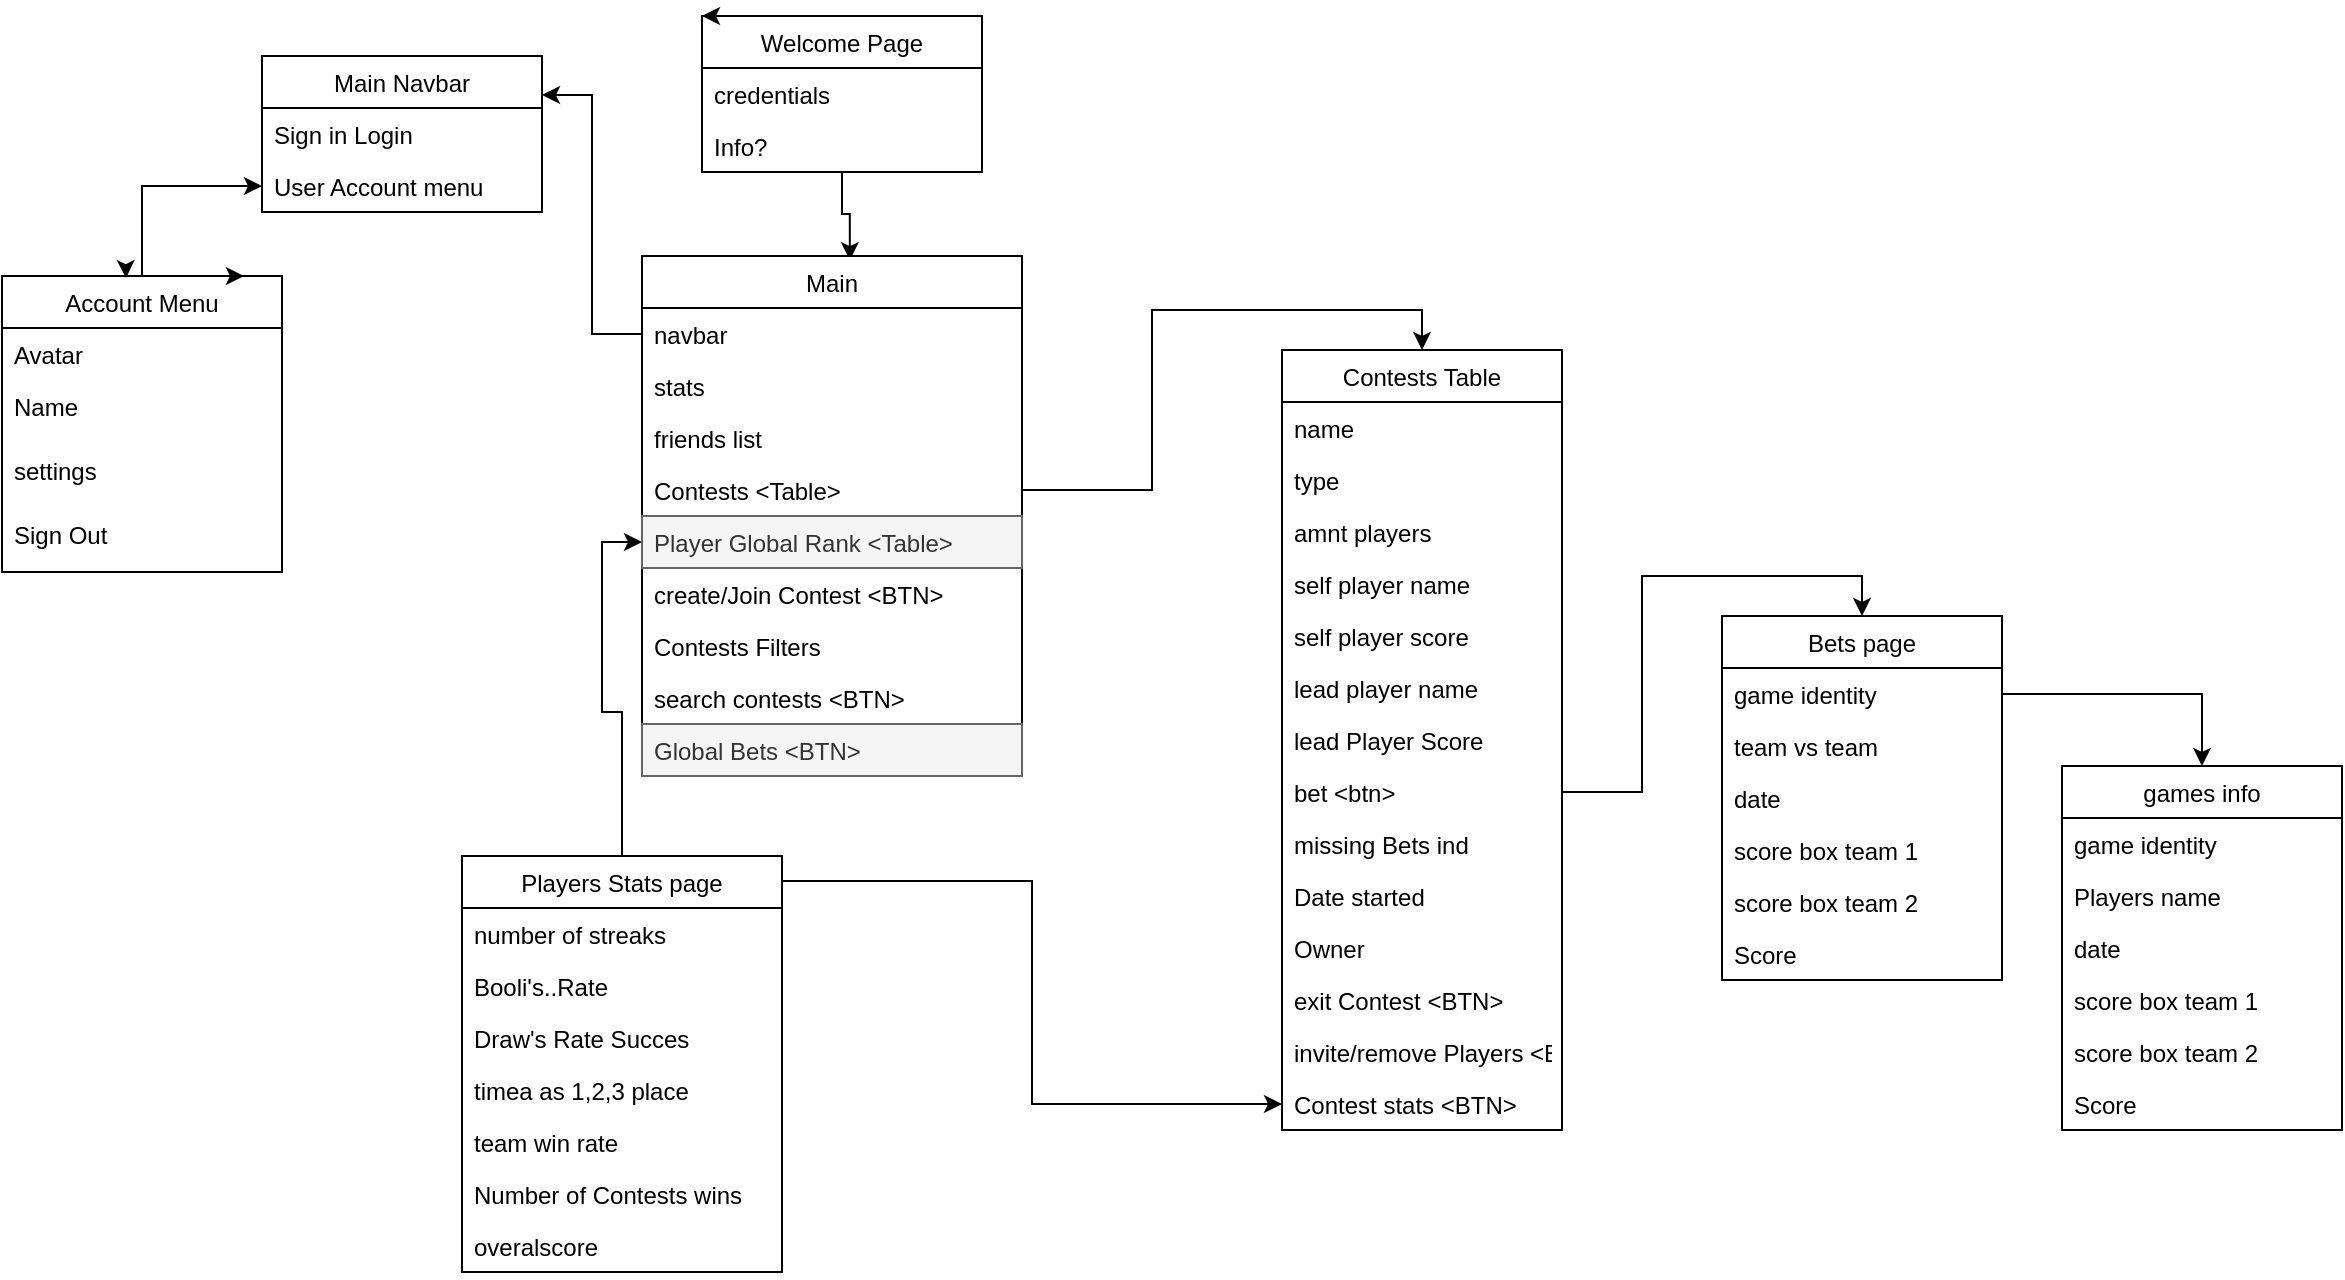 <mxfile version="14.8.4" type="device"><diagram id="_QfQLvFHogWssctAXw9D" name="Page-1"><mxGraphModel dx="1422" dy="825" grid="1" gridSize="10" guides="1" tooltips="1" connect="1" arrows="1" fold="1" page="1" pageScale="1" pageWidth="850" pageHeight="1100" math="0" shadow="0"><root><mxCell id="0"/><mxCell id="1" parent="0"/><mxCell id="hXvkeEfj8pwJf6ToXL-F-1" style="edgeStyle=orthogonalEdgeStyle;rounded=0;orthogonalLoop=1;jettySize=auto;html=1;entryX=0.547;entryY=0.008;entryDx=0;entryDy=0;entryPerimeter=0;" edge="1" parent="1" source="hXvkeEfj8pwJf6ToXL-F-2" target="hXvkeEfj8pwJf6ToXL-F-5"><mxGeometry relative="1" as="geometry"/></mxCell><mxCell id="hXvkeEfj8pwJf6ToXL-F-2" value="Welcome Page" style="swimlane;fontStyle=0;childLayout=stackLayout;horizontal=1;startSize=26;horizontalStack=0;resizeParent=1;resizeParentMax=0;resizeLast=0;collapsible=1;marginBottom=0;" vertex="1" parent="1"><mxGeometry x="430" y="50" width="140" height="78" as="geometry"/></mxCell><mxCell id="hXvkeEfj8pwJf6ToXL-F-3" value="credentials" style="text;strokeColor=none;fillColor=none;align=left;verticalAlign=top;spacingLeft=4;spacingRight=4;overflow=hidden;rotatable=0;points=[[0,0.5],[1,0.5]];portConstraint=eastwest;" vertex="1" parent="hXvkeEfj8pwJf6ToXL-F-2"><mxGeometry y="26" width="140" height="26" as="geometry"/></mxCell><mxCell id="hXvkeEfj8pwJf6ToXL-F-4" value="Info?" style="text;strokeColor=none;fillColor=none;align=left;verticalAlign=top;spacingLeft=4;spacingRight=4;overflow=hidden;rotatable=0;points=[[0,0.5],[1,0.5]];portConstraint=eastwest;" vertex="1" parent="hXvkeEfj8pwJf6ToXL-F-2"><mxGeometry y="52" width="140" height="26" as="geometry"/></mxCell><mxCell id="hXvkeEfj8pwJf6ToXL-F-5" value="Main" style="swimlane;fontStyle=0;childLayout=stackLayout;horizontal=1;startSize=26;horizontalStack=0;resizeParent=1;resizeParentMax=0;resizeLast=0;collapsible=1;marginBottom=0;" vertex="1" parent="1"><mxGeometry x="400" y="170" width="190" height="260" as="geometry"><mxRectangle x="310" y="210" width="60" height="26" as="alternateBounds"/></mxGeometry></mxCell><mxCell id="hXvkeEfj8pwJf6ToXL-F-6" value="navbar" style="text;strokeColor=none;fillColor=none;align=left;verticalAlign=top;spacingLeft=4;spacingRight=4;overflow=hidden;rotatable=0;points=[[0,0.5],[1,0.5]];portConstraint=eastwest;" vertex="1" parent="hXvkeEfj8pwJf6ToXL-F-5"><mxGeometry y="26" width="190" height="26" as="geometry"/></mxCell><mxCell id="hXvkeEfj8pwJf6ToXL-F-7" value="stats" style="text;strokeColor=none;fillColor=none;align=left;verticalAlign=top;spacingLeft=4;spacingRight=4;overflow=hidden;rotatable=0;points=[[0,0.5],[1,0.5]];portConstraint=eastwest;" vertex="1" parent="hXvkeEfj8pwJf6ToXL-F-5"><mxGeometry y="52" width="190" height="26" as="geometry"/></mxCell><mxCell id="hXvkeEfj8pwJf6ToXL-F-8" value="friends list   " style="text;strokeColor=none;fillColor=none;align=left;verticalAlign=top;spacingLeft=4;spacingRight=4;overflow=hidden;rotatable=0;points=[[0,0.5],[1,0.5]];portConstraint=eastwest;" vertex="1" parent="hXvkeEfj8pwJf6ToXL-F-5"><mxGeometry y="78" width="190" height="26" as="geometry"/></mxCell><mxCell id="hXvkeEfj8pwJf6ToXL-F-9" value="Contests &lt;Table&gt;" style="text;strokeColor=none;fillColor=none;align=left;verticalAlign=top;spacingLeft=4;spacingRight=4;overflow=hidden;rotatable=0;points=[[0,0.5],[1,0.5]];portConstraint=eastwest;" vertex="1" parent="hXvkeEfj8pwJf6ToXL-F-5"><mxGeometry y="104" width="190" height="26" as="geometry"/></mxCell><mxCell id="hXvkeEfj8pwJf6ToXL-F-10" value="Player Global Rank &lt;Table&gt;" style="text;strokeColor=#666666;fillColor=#f5f5f5;align=left;verticalAlign=top;spacingLeft=4;spacingRight=4;overflow=hidden;rotatable=0;points=[[0,0.5],[1,0.5]];portConstraint=eastwest;fontColor=#333333;" vertex="1" parent="hXvkeEfj8pwJf6ToXL-F-5"><mxGeometry y="130" width="190" height="26" as="geometry"/></mxCell><mxCell id="hXvkeEfj8pwJf6ToXL-F-11" value="create/Join Contest &lt;BTN&gt;" style="text;strokeColor=none;fillColor=none;align=left;verticalAlign=top;spacingLeft=4;spacingRight=4;overflow=hidden;rotatable=0;points=[[0,0.5],[1,0.5]];portConstraint=eastwest;" vertex="1" parent="hXvkeEfj8pwJf6ToXL-F-5"><mxGeometry y="156" width="190" height="26" as="geometry"/></mxCell><mxCell id="hXvkeEfj8pwJf6ToXL-F-12" value="Contests Filters" style="text;strokeColor=none;fillColor=none;align=left;verticalAlign=top;spacingLeft=4;spacingRight=4;overflow=hidden;rotatable=0;points=[[0,0.5],[1,0.5]];portConstraint=eastwest;" vertex="1" parent="hXvkeEfj8pwJf6ToXL-F-5"><mxGeometry y="182" width="190" height="26" as="geometry"/></mxCell><mxCell id="hXvkeEfj8pwJf6ToXL-F-13" value="search contests &lt;BTN&gt;" style="text;strokeColor=none;fillColor=none;align=left;verticalAlign=top;spacingLeft=4;spacingRight=4;overflow=hidden;rotatable=0;points=[[0,0.5],[1,0.5]];portConstraint=eastwest;" vertex="1" parent="hXvkeEfj8pwJf6ToXL-F-5"><mxGeometry y="208" width="190" height="26" as="geometry"/></mxCell><mxCell id="hXvkeEfj8pwJf6ToXL-F-14" value="Global Bets &lt;BTN&gt;" style="text;strokeColor=#666666;fillColor=#f5f5f5;align=left;verticalAlign=top;spacingLeft=4;spacingRight=4;overflow=hidden;rotatable=0;points=[[0,0.5],[1,0.5]];portConstraint=eastwest;fontColor=#333333;" vertex="1" parent="hXvkeEfj8pwJf6ToXL-F-5"><mxGeometry y="234" width="190" height="26" as="geometry"/></mxCell><mxCell id="hXvkeEfj8pwJf6ToXL-F-15" value="Main Navbar" style="swimlane;fontStyle=0;childLayout=stackLayout;horizontal=1;startSize=26;horizontalStack=0;resizeParent=1;resizeParentMax=0;resizeLast=0;collapsible=1;marginBottom=0;" vertex="1" parent="1"><mxGeometry x="210" y="70" width="140" height="78" as="geometry"><mxRectangle x="310" y="210" width="60" height="26" as="alternateBounds"/></mxGeometry></mxCell><mxCell id="hXvkeEfj8pwJf6ToXL-F-16" value="Sign in Login" style="text;strokeColor=none;fillColor=none;align=left;verticalAlign=top;spacingLeft=4;spacingRight=4;overflow=hidden;rotatable=0;points=[[0,0.5],[1,0.5]];portConstraint=eastwest;" vertex="1" parent="hXvkeEfj8pwJf6ToXL-F-15"><mxGeometry y="26" width="140" height="26" as="geometry"/></mxCell><mxCell id="hXvkeEfj8pwJf6ToXL-F-17" value="User Account menu" style="text;strokeColor=none;fillColor=none;align=left;verticalAlign=top;spacingLeft=4;spacingRight=4;overflow=hidden;rotatable=0;points=[[0,0.5],[1,0.5]];portConstraint=eastwest;" vertex="1" parent="hXvkeEfj8pwJf6ToXL-F-15"><mxGeometry y="52" width="140" height="26" as="geometry"/></mxCell><mxCell id="hXvkeEfj8pwJf6ToXL-F-18" style="edgeStyle=orthogonalEdgeStyle;rounded=0;orthogonalLoop=1;jettySize=auto;html=1;exitX=0.5;exitY=0;exitDx=0;exitDy=0;entryX=0;entryY=0.5;entryDx=0;entryDy=0;" edge="1" parent="1" source="hXvkeEfj8pwJf6ToXL-F-19" target="hXvkeEfj8pwJf6ToXL-F-17"><mxGeometry relative="1" as="geometry"/></mxCell><mxCell id="hXvkeEfj8pwJf6ToXL-F-19" value="Account Menu" style="swimlane;fontStyle=0;childLayout=stackLayout;horizontal=1;startSize=26;horizontalStack=0;resizeParent=1;resizeParentMax=0;resizeLast=0;collapsible=1;marginBottom=0;" vertex="1" parent="1"><mxGeometry x="80" y="180" width="140" height="148" as="geometry"><mxRectangle x="310" y="210" width="60" height="26" as="alternateBounds"/></mxGeometry></mxCell><mxCell id="hXvkeEfj8pwJf6ToXL-F-20" value="Avatar" style="text;strokeColor=none;fillColor=none;align=left;verticalAlign=top;spacingLeft=4;spacingRight=4;overflow=hidden;rotatable=0;points=[[0,0.5],[1,0.5]];portConstraint=eastwest;" vertex="1" parent="hXvkeEfj8pwJf6ToXL-F-19"><mxGeometry y="26" width="140" height="26" as="geometry"/></mxCell><mxCell id="hXvkeEfj8pwJf6ToXL-F-21" value="Name" style="text;strokeColor=none;fillColor=none;align=left;verticalAlign=top;spacingLeft=4;spacingRight=4;overflow=hidden;rotatable=0;points=[[0,0.5],[1,0.5]];portConstraint=eastwest;" vertex="1" parent="hXvkeEfj8pwJf6ToXL-F-19"><mxGeometry y="52" width="140" height="32" as="geometry"/></mxCell><mxCell id="hXvkeEfj8pwJf6ToXL-F-22" value="settings" style="text;strokeColor=none;fillColor=none;align=left;verticalAlign=top;spacingLeft=4;spacingRight=4;overflow=hidden;rotatable=0;points=[[0,0.5],[1,0.5]];portConstraint=eastwest;" vertex="1" parent="hXvkeEfj8pwJf6ToXL-F-19"><mxGeometry y="84" width="140" height="32" as="geometry"/></mxCell><mxCell id="hXvkeEfj8pwJf6ToXL-F-23" value="Sign Out" style="text;strokeColor=none;fillColor=none;align=left;verticalAlign=top;spacingLeft=4;spacingRight=4;overflow=hidden;rotatable=0;points=[[0,0.5],[1,0.5]];portConstraint=eastwest;" vertex="1" parent="hXvkeEfj8pwJf6ToXL-F-19"><mxGeometry y="116" width="140" height="32" as="geometry"/></mxCell><mxCell id="hXvkeEfj8pwJf6ToXL-F-24" style="edgeStyle=orthogonalEdgeStyle;rounded=0;orthogonalLoop=1;jettySize=auto;html=1;exitX=0;exitY=0.5;exitDx=0;exitDy=0;entryX=1;entryY=0.25;entryDx=0;entryDy=0;" edge="1" parent="1" source="hXvkeEfj8pwJf6ToXL-F-6" target="hXvkeEfj8pwJf6ToXL-F-15"><mxGeometry relative="1" as="geometry"/></mxCell><mxCell id="hXvkeEfj8pwJf6ToXL-F-25" style="edgeStyle=orthogonalEdgeStyle;rounded=0;orthogonalLoop=1;jettySize=auto;html=1;exitX=0.75;exitY=0;exitDx=0;exitDy=0;entryX=0.864;entryY=0;entryDx=0;entryDy=0;entryPerimeter=0;" edge="1" parent="1" source="hXvkeEfj8pwJf6ToXL-F-19" target="hXvkeEfj8pwJf6ToXL-F-19"><mxGeometry relative="1" as="geometry"/></mxCell><mxCell id="hXvkeEfj8pwJf6ToXL-F-26" style="edgeStyle=orthogonalEdgeStyle;rounded=0;orthogonalLoop=1;jettySize=auto;html=1;exitX=0.5;exitY=0;exitDx=0;exitDy=0;entryX=0.443;entryY=0.007;entryDx=0;entryDy=0;entryPerimeter=0;" edge="1" parent="1" source="hXvkeEfj8pwJf6ToXL-F-19" target="hXvkeEfj8pwJf6ToXL-F-19"><mxGeometry relative="1" as="geometry"/></mxCell><mxCell id="hXvkeEfj8pwJf6ToXL-F-27" value="Contests Table" style="swimlane;fontStyle=0;childLayout=stackLayout;horizontal=1;startSize=26;horizontalStack=0;resizeParent=1;resizeParentMax=0;resizeLast=0;collapsible=1;marginBottom=0;" vertex="1" parent="1"><mxGeometry x="720" y="217" width="140" height="390" as="geometry"><mxRectangle x="660" y="170" width="130" height="26" as="alternateBounds"/></mxGeometry></mxCell><mxCell id="hXvkeEfj8pwJf6ToXL-F-28" value="name" style="text;strokeColor=none;fillColor=none;align=left;verticalAlign=top;spacingLeft=4;spacingRight=4;overflow=hidden;rotatable=0;points=[[0,0.5],[1,0.5]];portConstraint=eastwest;" vertex="1" parent="hXvkeEfj8pwJf6ToXL-F-27"><mxGeometry y="26" width="140" height="26" as="geometry"/></mxCell><mxCell id="hXvkeEfj8pwJf6ToXL-F-29" value="type" style="text;strokeColor=none;fillColor=none;align=left;verticalAlign=top;spacingLeft=4;spacingRight=4;overflow=hidden;rotatable=0;points=[[0,0.5],[1,0.5]];portConstraint=eastwest;" vertex="1" parent="hXvkeEfj8pwJf6ToXL-F-27"><mxGeometry y="52" width="140" height="26" as="geometry"/></mxCell><mxCell id="hXvkeEfj8pwJf6ToXL-F-30" value="amnt players" style="text;strokeColor=none;fillColor=none;align=left;verticalAlign=top;spacingLeft=4;spacingRight=4;overflow=hidden;rotatable=0;points=[[0,0.5],[1,0.5]];portConstraint=eastwest;" vertex="1" parent="hXvkeEfj8pwJf6ToXL-F-27"><mxGeometry y="78" width="140" height="26" as="geometry"/></mxCell><mxCell id="hXvkeEfj8pwJf6ToXL-F-31" value="self player name" style="text;strokeColor=none;fillColor=none;align=left;verticalAlign=top;spacingLeft=4;spacingRight=4;overflow=hidden;rotatable=0;points=[[0,0.5],[1,0.5]];portConstraint=eastwest;" vertex="1" parent="hXvkeEfj8pwJf6ToXL-F-27"><mxGeometry y="104" width="140" height="26" as="geometry"/></mxCell><mxCell id="hXvkeEfj8pwJf6ToXL-F-32" value="self player score" style="text;strokeColor=none;fillColor=none;align=left;verticalAlign=top;spacingLeft=4;spacingRight=4;overflow=hidden;rotatable=0;points=[[0,0.5],[1,0.5]];portConstraint=eastwest;" vertex="1" parent="hXvkeEfj8pwJf6ToXL-F-27"><mxGeometry y="130" width="140" height="26" as="geometry"/></mxCell><mxCell id="hXvkeEfj8pwJf6ToXL-F-33" value="lead player name" style="text;strokeColor=none;fillColor=none;align=left;verticalAlign=top;spacingLeft=4;spacingRight=4;overflow=hidden;rotatable=0;points=[[0,0.5],[1,0.5]];portConstraint=eastwest;" vertex="1" parent="hXvkeEfj8pwJf6ToXL-F-27"><mxGeometry y="156" width="140" height="26" as="geometry"/></mxCell><mxCell id="hXvkeEfj8pwJf6ToXL-F-34" value="lead Player Score" style="text;strokeColor=none;fillColor=none;align=left;verticalAlign=top;spacingLeft=4;spacingRight=4;overflow=hidden;rotatable=0;points=[[0,0.5],[1,0.5]];portConstraint=eastwest;" vertex="1" parent="hXvkeEfj8pwJf6ToXL-F-27"><mxGeometry y="182" width="140" height="26" as="geometry"/></mxCell><mxCell id="hXvkeEfj8pwJf6ToXL-F-35" value="bet &lt;btn&gt;" style="text;strokeColor=none;fillColor=none;align=left;verticalAlign=top;spacingLeft=4;spacingRight=4;overflow=hidden;rotatable=0;points=[[0,0.5],[1,0.5]];portConstraint=eastwest;" vertex="1" parent="hXvkeEfj8pwJf6ToXL-F-27"><mxGeometry y="208" width="140" height="26" as="geometry"/></mxCell><mxCell id="hXvkeEfj8pwJf6ToXL-F-36" value="missing Bets ind" style="text;strokeColor=none;fillColor=none;align=left;verticalAlign=top;spacingLeft=4;spacingRight=4;overflow=hidden;rotatable=0;points=[[0,0.5],[1,0.5]];portConstraint=eastwest;" vertex="1" parent="hXvkeEfj8pwJf6ToXL-F-27"><mxGeometry y="234" width="140" height="26" as="geometry"/></mxCell><mxCell id="hXvkeEfj8pwJf6ToXL-F-37" value="Date started" style="text;strokeColor=none;fillColor=none;align=left;verticalAlign=top;spacingLeft=4;spacingRight=4;overflow=hidden;rotatable=0;points=[[0,0.5],[1,0.5]];portConstraint=eastwest;" vertex="1" parent="hXvkeEfj8pwJf6ToXL-F-27"><mxGeometry y="260" width="140" height="26" as="geometry"/></mxCell><mxCell id="hXvkeEfj8pwJf6ToXL-F-38" value="Owner" style="text;strokeColor=none;fillColor=none;align=left;verticalAlign=top;spacingLeft=4;spacingRight=4;overflow=hidden;rotatable=0;points=[[0,0.5],[1,0.5]];portConstraint=eastwest;" vertex="1" parent="hXvkeEfj8pwJf6ToXL-F-27"><mxGeometry y="286" width="140" height="26" as="geometry"/></mxCell><mxCell id="hXvkeEfj8pwJf6ToXL-F-39" value="exit Contest &lt;BTN&gt;" style="text;strokeColor=none;fillColor=none;align=left;verticalAlign=top;spacingLeft=4;spacingRight=4;overflow=hidden;rotatable=0;points=[[0,0.5],[1,0.5]];portConstraint=eastwest;" vertex="1" parent="hXvkeEfj8pwJf6ToXL-F-27"><mxGeometry y="312" width="140" height="26" as="geometry"/></mxCell><mxCell id="hXvkeEfj8pwJf6ToXL-F-40" value="invite/remove Players &lt;BTN&gt;" style="text;strokeColor=none;fillColor=none;align=left;verticalAlign=top;spacingLeft=4;spacingRight=4;overflow=hidden;rotatable=0;points=[[0,0.5],[1,0.5]];portConstraint=eastwest;" vertex="1" parent="hXvkeEfj8pwJf6ToXL-F-27"><mxGeometry y="338" width="140" height="26" as="geometry"/></mxCell><mxCell id="hXvkeEfj8pwJf6ToXL-F-41" value="Contest stats &lt;BTN&gt;" style="text;strokeColor=none;fillColor=none;align=left;verticalAlign=top;spacingLeft=4;spacingRight=4;overflow=hidden;rotatable=0;points=[[0,0.5],[1,0.5]];portConstraint=eastwest;" vertex="1" parent="hXvkeEfj8pwJf6ToXL-F-27"><mxGeometry y="364" width="140" height="26" as="geometry"/></mxCell><mxCell id="hXvkeEfj8pwJf6ToXL-F-42" style="edgeStyle=orthogonalEdgeStyle;rounded=0;orthogonalLoop=1;jettySize=auto;html=1;exitX=1;exitY=0.5;exitDx=0;exitDy=0;entryX=0.5;entryY=0;entryDx=0;entryDy=0;" edge="1" parent="1" source="hXvkeEfj8pwJf6ToXL-F-9" target="hXvkeEfj8pwJf6ToXL-F-27"><mxGeometry relative="1" as="geometry"/></mxCell><mxCell id="hXvkeEfj8pwJf6ToXL-F-43" value="Bets page" style="swimlane;fontStyle=0;childLayout=stackLayout;horizontal=1;startSize=26;horizontalStack=0;resizeParent=1;resizeParentMax=0;resizeLast=0;collapsible=1;marginBottom=0;" vertex="1" parent="1"><mxGeometry x="940" y="350" width="140" height="182" as="geometry"/></mxCell><mxCell id="hXvkeEfj8pwJf6ToXL-F-44" value="game identity" style="text;strokeColor=none;fillColor=none;align=left;verticalAlign=top;spacingLeft=4;spacingRight=4;overflow=hidden;rotatable=0;points=[[0,0.5],[1,0.5]];portConstraint=eastwest;" vertex="1" parent="hXvkeEfj8pwJf6ToXL-F-43"><mxGeometry y="26" width="140" height="26" as="geometry"/></mxCell><mxCell id="hXvkeEfj8pwJf6ToXL-F-45" value="team vs team   " style="text;strokeColor=none;fillColor=none;align=left;verticalAlign=top;spacingLeft=4;spacingRight=4;overflow=hidden;rotatable=0;points=[[0,0.5],[1,0.5]];portConstraint=eastwest;" vertex="1" parent="hXvkeEfj8pwJf6ToXL-F-43"><mxGeometry y="52" width="140" height="26" as="geometry"/></mxCell><mxCell id="hXvkeEfj8pwJf6ToXL-F-46" value="date" style="text;strokeColor=none;fillColor=none;align=left;verticalAlign=top;spacingLeft=4;spacingRight=4;overflow=hidden;rotatable=0;points=[[0,0.5],[1,0.5]];portConstraint=eastwest;" vertex="1" parent="hXvkeEfj8pwJf6ToXL-F-43"><mxGeometry y="78" width="140" height="26" as="geometry"/></mxCell><mxCell id="hXvkeEfj8pwJf6ToXL-F-47" value="score box team 1" style="text;strokeColor=none;fillColor=none;align=left;verticalAlign=top;spacingLeft=4;spacingRight=4;overflow=hidden;rotatable=0;points=[[0,0.5],[1,0.5]];portConstraint=eastwest;" vertex="1" parent="hXvkeEfj8pwJf6ToXL-F-43"><mxGeometry y="104" width="140" height="26" as="geometry"/></mxCell><mxCell id="hXvkeEfj8pwJf6ToXL-F-48" value="score box team 2" style="text;strokeColor=none;fillColor=none;align=left;verticalAlign=top;spacingLeft=4;spacingRight=4;overflow=hidden;rotatable=0;points=[[0,0.5],[1,0.5]];portConstraint=eastwest;" vertex="1" parent="hXvkeEfj8pwJf6ToXL-F-43"><mxGeometry y="130" width="140" height="26" as="geometry"/></mxCell><mxCell id="hXvkeEfj8pwJf6ToXL-F-49" value="Score" style="text;strokeColor=none;fillColor=none;align=left;verticalAlign=top;spacingLeft=4;spacingRight=4;overflow=hidden;rotatable=0;points=[[0,0.5],[1,0.5]];portConstraint=eastwest;" vertex="1" parent="hXvkeEfj8pwJf6ToXL-F-43"><mxGeometry y="156" width="140" height="26" as="geometry"/></mxCell><mxCell id="hXvkeEfj8pwJf6ToXL-F-50" value="games info" style="swimlane;fontStyle=0;childLayout=stackLayout;horizontal=1;startSize=26;horizontalStack=0;resizeParent=1;resizeParentMax=0;resizeLast=0;collapsible=1;marginBottom=0;" vertex="1" parent="1"><mxGeometry x="1110" y="425" width="140" height="182" as="geometry"/></mxCell><mxCell id="hXvkeEfj8pwJf6ToXL-F-51" value="game identity" style="text;strokeColor=none;fillColor=none;align=left;verticalAlign=top;spacingLeft=4;spacingRight=4;overflow=hidden;rotatable=0;points=[[0,0.5],[1,0.5]];portConstraint=eastwest;" vertex="1" parent="hXvkeEfj8pwJf6ToXL-F-50"><mxGeometry y="26" width="140" height="26" as="geometry"/></mxCell><mxCell id="hXvkeEfj8pwJf6ToXL-F-52" value="Players name" style="text;strokeColor=none;fillColor=none;align=left;verticalAlign=top;spacingLeft=4;spacingRight=4;overflow=hidden;rotatable=0;points=[[0,0.5],[1,0.5]];portConstraint=eastwest;" vertex="1" parent="hXvkeEfj8pwJf6ToXL-F-50"><mxGeometry y="52" width="140" height="26" as="geometry"/></mxCell><mxCell id="hXvkeEfj8pwJf6ToXL-F-53" value="date" style="text;strokeColor=none;fillColor=none;align=left;verticalAlign=top;spacingLeft=4;spacingRight=4;overflow=hidden;rotatable=0;points=[[0,0.5],[1,0.5]];portConstraint=eastwest;" vertex="1" parent="hXvkeEfj8pwJf6ToXL-F-50"><mxGeometry y="78" width="140" height="26" as="geometry"/></mxCell><mxCell id="hXvkeEfj8pwJf6ToXL-F-54" value="score box team 1" style="text;strokeColor=none;fillColor=none;align=left;verticalAlign=top;spacingLeft=4;spacingRight=4;overflow=hidden;rotatable=0;points=[[0,0.5],[1,0.5]];portConstraint=eastwest;" vertex="1" parent="hXvkeEfj8pwJf6ToXL-F-50"><mxGeometry y="104" width="140" height="26" as="geometry"/></mxCell><mxCell id="hXvkeEfj8pwJf6ToXL-F-55" value="score box team 2" style="text;strokeColor=none;fillColor=none;align=left;verticalAlign=top;spacingLeft=4;spacingRight=4;overflow=hidden;rotatable=0;points=[[0,0.5],[1,0.5]];portConstraint=eastwest;" vertex="1" parent="hXvkeEfj8pwJf6ToXL-F-50"><mxGeometry y="130" width="140" height="26" as="geometry"/></mxCell><mxCell id="hXvkeEfj8pwJf6ToXL-F-56" value="Score" style="text;strokeColor=none;fillColor=none;align=left;verticalAlign=top;spacingLeft=4;spacingRight=4;overflow=hidden;rotatable=0;points=[[0,0.5],[1,0.5]];portConstraint=eastwest;" vertex="1" parent="hXvkeEfj8pwJf6ToXL-F-50"><mxGeometry y="156" width="140" height="26" as="geometry"/></mxCell><mxCell id="hXvkeEfj8pwJf6ToXL-F-57" style="edgeStyle=orthogonalEdgeStyle;rounded=0;orthogonalLoop=1;jettySize=auto;html=1;entryX=0.5;entryY=0;entryDx=0;entryDy=0;" edge="1" parent="1" source="hXvkeEfj8pwJf6ToXL-F-44" target="hXvkeEfj8pwJf6ToXL-F-50"><mxGeometry relative="1" as="geometry"/></mxCell><mxCell id="hXvkeEfj8pwJf6ToXL-F-58" style="edgeStyle=orthogonalEdgeStyle;rounded=0;orthogonalLoop=1;jettySize=auto;html=1;exitX=1;exitY=0.5;exitDx=0;exitDy=0;entryX=0.5;entryY=0;entryDx=0;entryDy=0;" edge="1" parent="1" source="hXvkeEfj8pwJf6ToXL-F-35" target="hXvkeEfj8pwJf6ToXL-F-43"><mxGeometry relative="1" as="geometry"/></mxCell><mxCell id="hXvkeEfj8pwJf6ToXL-F-59" style="edgeStyle=orthogonalEdgeStyle;rounded=0;orthogonalLoop=1;jettySize=auto;html=1;exitX=0.5;exitY=0;exitDx=0;exitDy=0;entryX=0;entryY=0.5;entryDx=0;entryDy=0;" edge="1" parent="1" source="hXvkeEfj8pwJf6ToXL-F-61" target="hXvkeEfj8pwJf6ToXL-F-10"><mxGeometry relative="1" as="geometry"/></mxCell><mxCell id="hXvkeEfj8pwJf6ToXL-F-60" style="edgeStyle=orthogonalEdgeStyle;rounded=0;orthogonalLoop=1;jettySize=auto;html=1;entryX=0;entryY=0.5;entryDx=0;entryDy=0;exitX=1;exitY=0.06;exitDx=0;exitDy=0;exitPerimeter=0;" edge="1" parent="1" source="hXvkeEfj8pwJf6ToXL-F-61" target="hXvkeEfj8pwJf6ToXL-F-41"><mxGeometry relative="1" as="geometry"/></mxCell><mxCell id="hXvkeEfj8pwJf6ToXL-F-61" value="Players Stats page" style="swimlane;fontStyle=0;childLayout=stackLayout;horizontal=1;startSize=26;horizontalStack=0;resizeParent=1;resizeParentMax=0;resizeLast=0;collapsible=1;marginBottom=0;" vertex="1" parent="1"><mxGeometry x="310" y="470" width="160" height="208" as="geometry"/></mxCell><mxCell id="hXvkeEfj8pwJf6ToXL-F-62" value="number of streaks" style="text;strokeColor=none;fillColor=none;align=left;verticalAlign=top;spacingLeft=4;spacingRight=4;overflow=hidden;rotatable=0;points=[[0,0.5],[1,0.5]];portConstraint=eastwest;" vertex="1" parent="hXvkeEfj8pwJf6ToXL-F-61"><mxGeometry y="26" width="160" height="26" as="geometry"/></mxCell><mxCell id="hXvkeEfj8pwJf6ToXL-F-63" value="Booli's..Rate" style="text;strokeColor=none;fillColor=none;align=left;verticalAlign=top;spacingLeft=4;spacingRight=4;overflow=hidden;rotatable=0;points=[[0,0.5],[1,0.5]];portConstraint=eastwest;" vertex="1" parent="hXvkeEfj8pwJf6ToXL-F-61"><mxGeometry y="52" width="160" height="26" as="geometry"/></mxCell><mxCell id="hXvkeEfj8pwJf6ToXL-F-64" value="Draw's Rate Succes" style="text;strokeColor=none;fillColor=none;align=left;verticalAlign=top;spacingLeft=4;spacingRight=4;overflow=hidden;rotatable=0;points=[[0,0.5],[1,0.5]];portConstraint=eastwest;" vertex="1" parent="hXvkeEfj8pwJf6ToXL-F-61"><mxGeometry y="78" width="160" height="26" as="geometry"/></mxCell><mxCell id="hXvkeEfj8pwJf6ToXL-F-65" value="timea as 1,2,3 place" style="text;strokeColor=none;fillColor=none;align=left;verticalAlign=top;spacingLeft=4;spacingRight=4;overflow=hidden;rotatable=0;points=[[0,0.5],[1,0.5]];portConstraint=eastwest;" vertex="1" parent="hXvkeEfj8pwJf6ToXL-F-61"><mxGeometry y="104" width="160" height="26" as="geometry"/></mxCell><mxCell id="hXvkeEfj8pwJf6ToXL-F-66" value="team win rate " style="text;strokeColor=none;fillColor=none;align=left;verticalAlign=top;spacingLeft=4;spacingRight=4;overflow=hidden;rotatable=0;points=[[0,0.5],[1,0.5]];portConstraint=eastwest;" vertex="1" parent="hXvkeEfj8pwJf6ToXL-F-61"><mxGeometry y="130" width="160" height="26" as="geometry"/></mxCell><mxCell id="hXvkeEfj8pwJf6ToXL-F-67" value="Number of Contests wins" style="text;strokeColor=none;fillColor=none;align=left;verticalAlign=top;spacingLeft=4;spacingRight=4;overflow=hidden;rotatable=0;points=[[0,0.5],[1,0.5]];portConstraint=eastwest;" vertex="1" parent="hXvkeEfj8pwJf6ToXL-F-61"><mxGeometry y="156" width="160" height="26" as="geometry"/></mxCell><mxCell id="hXvkeEfj8pwJf6ToXL-F-68" value="overalscore" style="text;strokeColor=none;fillColor=none;align=left;verticalAlign=top;spacingLeft=4;spacingRight=4;overflow=hidden;rotatable=0;points=[[0,0.5],[1,0.5]];portConstraint=eastwest;" vertex="1" parent="hXvkeEfj8pwJf6ToXL-F-61"><mxGeometry y="182" width="160" height="26" as="geometry"/></mxCell><mxCell id="hXvkeEfj8pwJf6ToXL-F-69" style="edgeStyle=orthogonalEdgeStyle;rounded=0;orthogonalLoop=1;jettySize=auto;html=1;exitX=0.25;exitY=0;exitDx=0;exitDy=0;entryX=0;entryY=0;entryDx=0;entryDy=0;" edge="1" parent="1" source="hXvkeEfj8pwJf6ToXL-F-2" target="hXvkeEfj8pwJf6ToXL-F-2"><mxGeometry relative="1" as="geometry"/></mxCell></root></mxGraphModel></diagram></mxfile>